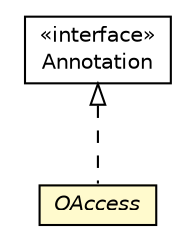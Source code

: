 #!/usr/local/bin/dot
#
# Class diagram 
# Generated by UMLGraph version R5_6-24-gf6e263 (http://www.umlgraph.org/)
#

digraph G {
	edge [fontname="Helvetica",fontsize=10,labelfontname="Helvetica",labelfontsize=10];
	node [fontname="Helvetica",fontsize=10,shape=plaintext];
	nodesep=0.25;
	ranksep=0.5;
	// com.orientechnologies.orient.core.annotation.OAccess
	c577620 [label=<<table title="com.orientechnologies.orient.core.annotation.OAccess" border="0" cellborder="1" cellspacing="0" cellpadding="2" port="p" bgcolor="lemonChiffon" href="./OAccess.html">
		<tr><td><table border="0" cellspacing="0" cellpadding="1">
<tr><td align="center" balign="center"><font face="Helvetica-Oblique"> OAccess </font></td></tr>
		</table></td></tr>
		</table>>, URL="./OAccess.html", fontname="Helvetica", fontcolor="black", fontsize=10.0];
	//com.orientechnologies.orient.core.annotation.OAccess implements java.lang.annotation.Annotation
	c579229:p -> c577620:p [dir=back,arrowtail=empty,style=dashed];
	// java.lang.annotation.Annotation
	c579229 [label=<<table title="java.lang.annotation.Annotation" border="0" cellborder="1" cellspacing="0" cellpadding="2" port="p" href="http://java.sun.com/j2se/1.4.2/docs/api/java/lang/annotation/Annotation.html">
		<tr><td><table border="0" cellspacing="0" cellpadding="1">
<tr><td align="center" balign="center"> &#171;interface&#187; </td></tr>
<tr><td align="center" balign="center"> Annotation </td></tr>
		</table></td></tr>
		</table>>, URL="http://java.sun.com/j2se/1.4.2/docs/api/java/lang/annotation/Annotation.html", fontname="Helvetica", fontcolor="black", fontsize=10.0];
}

